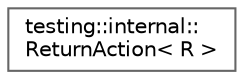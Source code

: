 digraph "Graphical Class Hierarchy"
{
 // LATEX_PDF_SIZE
  bgcolor="transparent";
  edge [fontname=Helvetica,fontsize=10,labelfontname=Helvetica,labelfontsize=10];
  node [fontname=Helvetica,fontsize=10,shape=box,height=0.2,width=0.4];
  rankdir="LR";
  Node0 [id="Node000000",label="testing::internal::\lReturnAction\< R \>",height=0.2,width=0.4,color="grey40", fillcolor="white", style="filled",URL="$classtesting_1_1internal_1_1_return_action.html",tooltip=" "];
}

